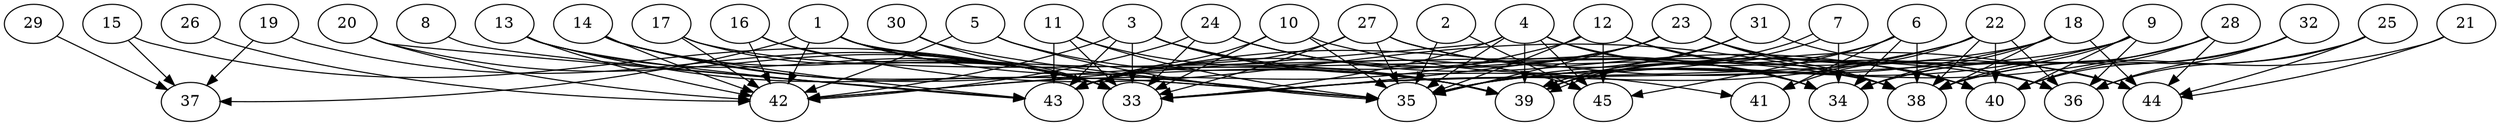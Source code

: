 // DAG automatically generated by daggen at Thu Oct  3 14:07:25 2019
// ./daggen --dot -n 45 --ccr 0.3 --fat 0.9 --regular 0.5 --density 0.7 --mindata 5242880 --maxdata 52428800 
digraph G {
  1 [size="94477653", alpha="0.13", expect_size="28343296"] 
  1 -> 33 [size ="28343296"]
  1 -> 35 [size ="28343296"]
  1 -> 36 [size ="28343296"]
  1 -> 37 [size ="28343296"]
  1 -> 39 [size ="28343296"]
  1 -> 42 [size ="28343296"]
  2 [size="52739413", alpha="0.08", expect_size="15821824"] 
  2 -> 35 [size ="15821824"]
  2 -> 45 [size ="15821824"]
  3 [size="70560427", alpha="0.12", expect_size="21168128"] 
  3 -> 33 [size ="21168128"]
  3 -> 34 [size ="21168128"]
  3 -> 39 [size ="21168128"]
  3 -> 41 [size ="21168128"]
  3 -> 42 [size ="21168128"]
  3 -> 43 [size ="21168128"]
  4 [size="99584000", alpha="0.12", expect_size="29875200"] 
  4 -> 33 [size ="29875200"]
  4 -> 34 [size ="29875200"]
  4 -> 35 [size ="29875200"]
  4 -> 36 [size ="29875200"]
  4 -> 39 [size ="29875200"]
  4 -> 42 [size ="29875200"]
  4 -> 45 [size ="29875200"]
  5 [size="34474667", alpha="0.18", expect_size="10342400"] 
  5 -> 35 [size ="10342400"]
  5 -> 39 [size ="10342400"]
  5 -> 42 [size ="10342400"]
  6 [size="145230507", alpha="0.09", expect_size="43569152"] 
  6 -> 34 [size ="43569152"]
  6 -> 38 [size ="43569152"]
  6 -> 39 [size ="43569152"]
  6 -> 41 [size ="43569152"]
  6 -> 45 [size ="43569152"]
  7 [size="113418240", alpha="0.13", expect_size="34025472"] 
  7 -> 34 [size ="34025472"]
  7 -> 39 [size ="34025472"]
  7 -> 39 [size ="34025472"]
  8 [size="117046613", alpha="0.10", expect_size="35113984"] 
  8 -> 43 [size ="35113984"]
  9 [size="98082133", alpha="0.05", expect_size="29424640"] 
  9 -> 33 [size ="29424640"]
  9 -> 35 [size ="29424640"]
  9 -> 36 [size ="29424640"]
  9 -> 38 [size ="29424640"]
  9 -> 40 [size ="29424640"]
  10 [size="71642453", alpha="0.17", expect_size="21492736"] 
  10 -> 33 [size ="21492736"]
  10 -> 35 [size ="21492736"]
  10 -> 43 [size ="21492736"]
  10 -> 44 [size ="21492736"]
  11 [size="73519787", alpha="0.06", expect_size="22055936"] 
  11 -> 33 [size ="22055936"]
  11 -> 35 [size ="22055936"]
  11 -> 43 [size ="22055936"]
  11 -> 45 [size ="22055936"]
  12 [size="20548267", alpha="0.02", expect_size="6164480"] 
  12 -> 35 [size ="6164480"]
  12 -> 38 [size ="6164480"]
  12 -> 42 [size ="6164480"]
  12 -> 44 [size ="6164480"]
  12 -> 45 [size ="6164480"]
  13 [size="81445547", alpha="0.16", expect_size="24433664"] 
  13 -> 33 [size ="24433664"]
  13 -> 35 [size ="24433664"]
  13 -> 42 [size ="24433664"]
  13 -> 43 [size ="24433664"]
  14 [size="18722133", alpha="0.06", expect_size="5616640"] 
  14 -> 33 [size ="5616640"]
  14 -> 35 [size ="5616640"]
  14 -> 39 [size ="5616640"]
  14 -> 42 [size ="5616640"]
  14 -> 43 [size ="5616640"]
  15 [size="111530667", alpha="0.05", expect_size="33459200"] 
  15 -> 33 [size ="33459200"]
  15 -> 37 [size ="33459200"]
  16 [size="93508267", alpha="0.13", expect_size="28052480"] 
  16 -> 33 [size ="28052480"]
  16 -> 38 [size ="28052480"]
  16 -> 42 [size ="28052480"]
  17 [size="162983253", alpha="0.02", expect_size="48894976"] 
  17 -> 33 [size ="48894976"]
  17 -> 38 [size ="48894976"]
  17 -> 42 [size ="48894976"]
  18 [size="108595200", alpha="0.07", expect_size="32578560"] 
  18 -> 33 [size ="32578560"]
  18 -> 34 [size ="32578560"]
  18 -> 35 [size ="32578560"]
  18 -> 38 [size ="32578560"]
  18 -> 44 [size ="32578560"]
  19 [size="31812267", alpha="0.06", expect_size="9543680"] 
  19 -> 33 [size ="9543680"]
  19 -> 37 [size ="9543680"]
  20 [size="74833920", alpha="0.10", expect_size="22450176"] 
  20 -> 33 [size ="22450176"]
  20 -> 42 [size ="22450176"]
  20 -> 43 [size ="22450176"]
  21 [size="54019413", alpha="0.04", expect_size="16205824"] 
  21 -> 38 [size ="16205824"]
  21 -> 44 [size ="16205824"]
  22 [size="99464533", alpha="0.03", expect_size="29839360"] 
  22 -> 33 [size ="29839360"]
  22 -> 36 [size ="29839360"]
  22 -> 38 [size ="29839360"]
  22 -> 40 [size ="29839360"]
  22 -> 41 [size ="29839360"]
  22 -> 43 [size ="29839360"]
  23 [size="119043413", alpha="0.08", expect_size="35713024"] 
  23 -> 33 [size ="35713024"]
  23 -> 35 [size ="35713024"]
  23 -> 36 [size ="35713024"]
  23 -> 38 [size ="35713024"]
  23 -> 40 [size ="35713024"]
  23 -> 43 [size ="35713024"]
  24 [size="86944427", alpha="0.04", expect_size="26083328"] 
  24 -> 33 [size ="26083328"]
  24 -> 34 [size ="26083328"]
  24 -> 40 [size ="26083328"]
  24 -> 42 [size ="26083328"]
  25 [size="137161387", alpha="0.02", expect_size="41148416"] 
  25 -> 36 [size ="41148416"]
  25 -> 38 [size ="41148416"]
  25 -> 44 [size ="41148416"]
  26 [size="19350187", alpha="0.16", expect_size="5805056"] 
  26 -> 42 [size ="5805056"]
  27 [size="123955200", alpha="0.02", expect_size="37186560"] 
  27 -> 33 [size ="37186560"]
  27 -> 34 [size ="37186560"]
  27 -> 35 [size ="37186560"]
  27 -> 40 [size ="37186560"]
  27 -> 43 [size ="37186560"]
  28 [size="141977600", alpha="0.01", expect_size="42593280"] 
  28 -> 34 [size ="42593280"]
  28 -> 35 [size ="42593280"]
  28 -> 40 [size ="42593280"]
  28 -> 44 [size ="42593280"]
  29 [size="38372693", alpha="0.10", expect_size="11511808"] 
  29 -> 37 [size ="11511808"]
  30 [size="82264747", alpha="0.07", expect_size="24679424"] 
  30 -> 33 [size ="24679424"]
  30 -> 35 [size ="24679424"]
  31 [size="159986347", alpha="0.10", expect_size="47995904"] 
  31 -> 35 [size ="47995904"]
  31 -> 39 [size ="47995904"]
  31 -> 44 [size ="47995904"]
  32 [size="33976320", alpha="0.14", expect_size="10192896"] 
  32 -> 34 [size ="10192896"]
  32 -> 36 [size ="10192896"]
  32 -> 40 [size ="10192896"]
  33 [size="54070613", alpha="0.05", expect_size="16221184"] 
  34 [size="116066987", alpha="0.17", expect_size="34820096"] 
  35 [size="144786773", alpha="0.01", expect_size="43436032"] 
  36 [size="157231787", alpha="0.15", expect_size="47169536"] 
  37 [size="123873280", alpha="0.07", expect_size="37161984"] 
  38 [size="140656640", alpha="0.11", expect_size="42196992"] 
  39 [size="149862400", alpha="0.16", expect_size="44958720"] 
  40 [size="74813440", alpha="0.09", expect_size="22444032"] 
  41 [size="126969173", alpha="0.07", expect_size="38090752"] 
  42 [size="47796907", alpha="0.15", expect_size="14339072"] 
  43 [size="154944853", alpha="0.15", expect_size="46483456"] 
  44 [size="40523093", alpha="0.05", expect_size="12156928"] 
  45 [size="20350293", alpha="0.10", expect_size="6105088"] 
}
